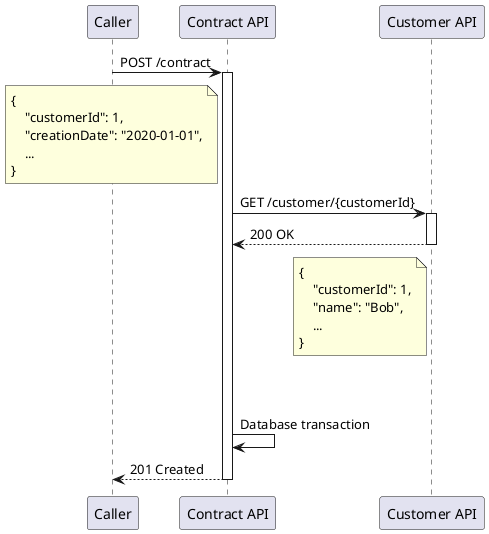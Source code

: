 @startuml
"Caller" -> "Contract API": POST /contract
note left of "Contract API"
{
    "customerId": 1,
    "creationDate": "2020-01-01",
    ...
}
end note
activate "Contract API"
"Contract API" -> "Customer API": GET /customer/{customerId}
activate "Customer API"
"Customer API" --> "Contract API": 200 OK
note left of "Customer API"
 {
     "customerId": 1,
     "name": "Bob",
     ...
 }
end note
|||
|||
deactivate "Customer API"
"Contract API" -> "Contract API": Database transaction
"Contract API" --> Caller: 201 Created
deactivate "Contract API"

@enduml